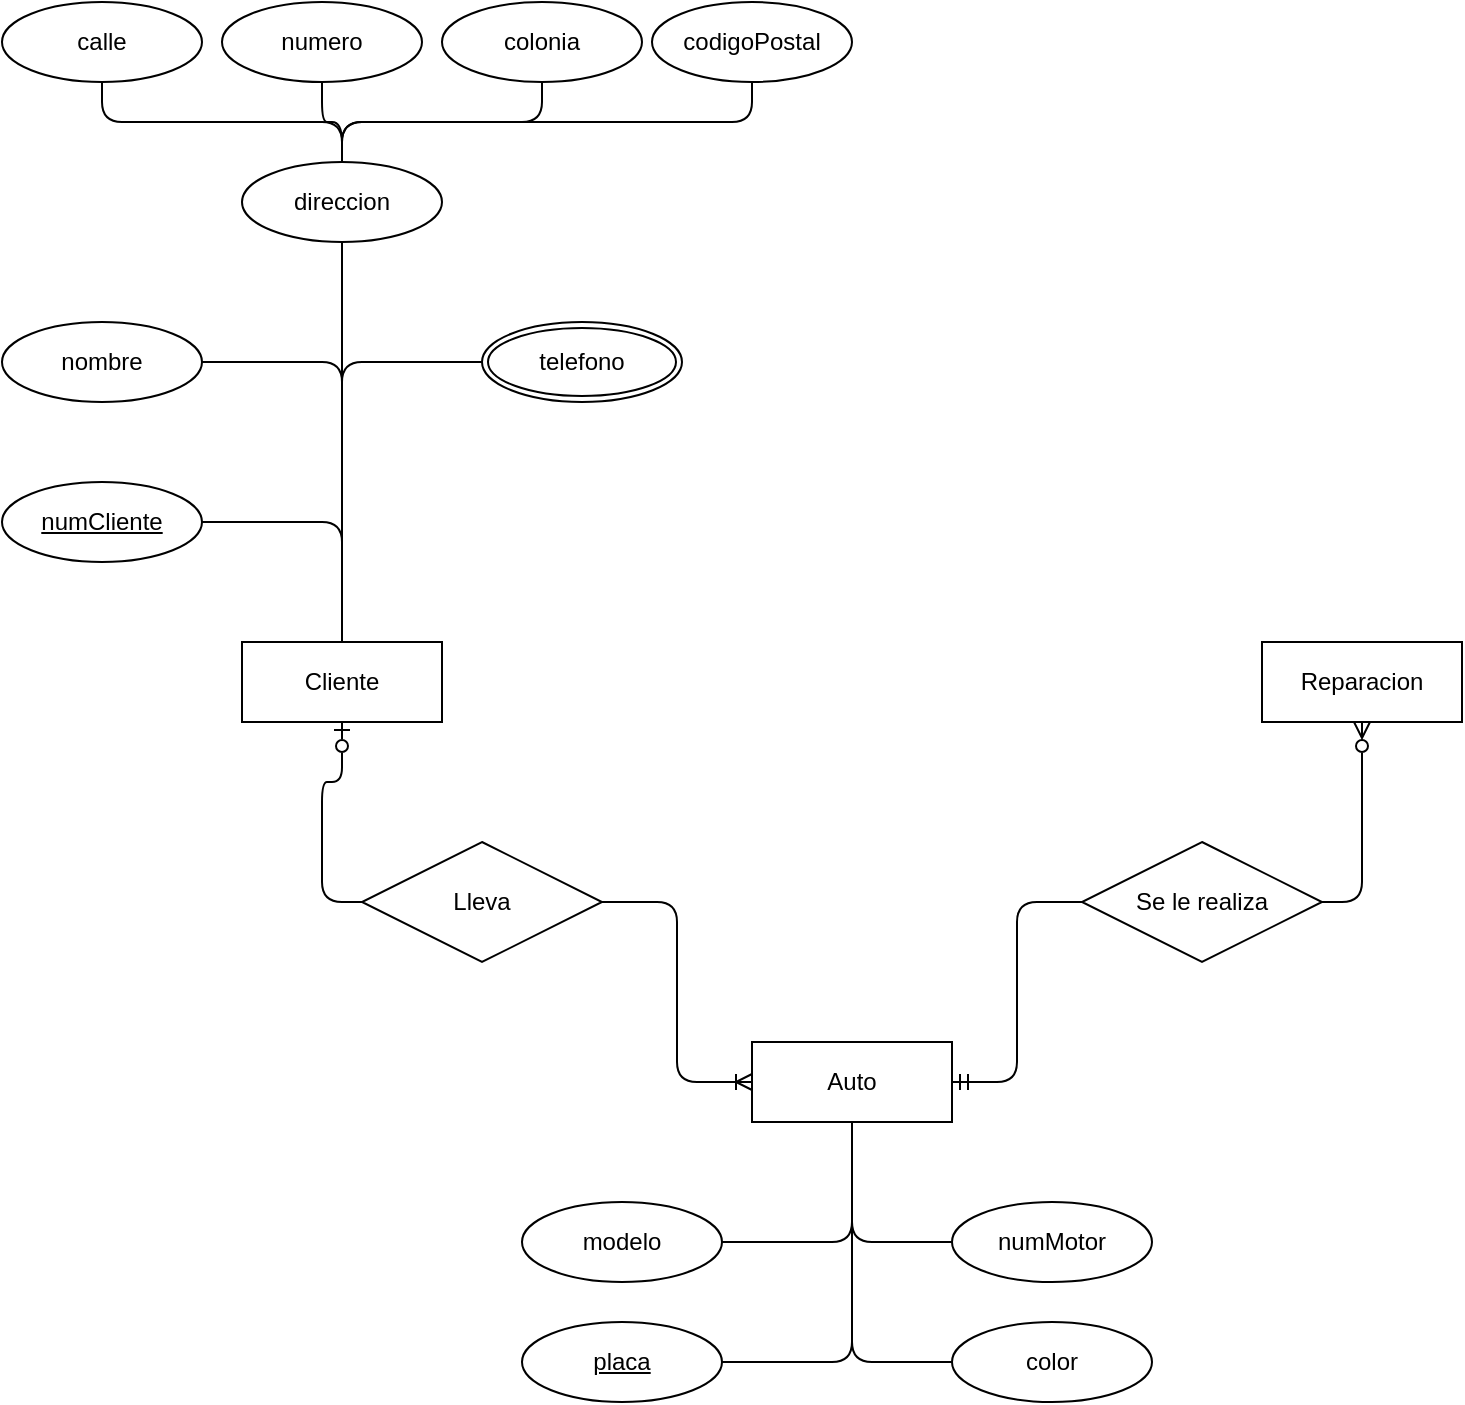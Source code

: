 <mxfile version="24.4.13" type="github">
  <diagram name="Page-1" id="dFoMPFqmiuXSDlFLrBvA">
    <mxGraphModel dx="1434" dy="789" grid="1" gridSize="10" guides="1" tooltips="1" connect="1" arrows="1" fold="1" page="1" pageScale="1" pageWidth="850" pageHeight="1100" math="0" shadow="0">
      <root>
        <mxCell id="0" />
        <mxCell id="1" parent="0" />
        <mxCell id="vuw4ZfPCOJeODHO_FQhW-8" style="edgeStyle=orthogonalEdgeStyle;rounded=1;orthogonalLoop=1;jettySize=auto;html=1;exitX=1;exitY=0.5;exitDx=0;exitDy=0;entryX=0;entryY=0.5;entryDx=0;entryDy=0;endArrow=none;endFill=0;startArrow=ERmandOne;startFill=0;curved=0;" edge="1" parent="1" source="vuw4ZfPCOJeODHO_FQhW-1" target="vuw4ZfPCOJeODHO_FQhW-4">
          <mxGeometry relative="1" as="geometry" />
        </mxCell>
        <mxCell id="vuw4ZfPCOJeODHO_FQhW-30" style="edgeStyle=orthogonalEdgeStyle;rounded=1;orthogonalLoop=1;jettySize=auto;html=1;exitX=0.5;exitY=1;exitDx=0;exitDy=0;entryX=1;entryY=0.5;entryDx=0;entryDy=0;curved=0;endArrow=none;endFill=0;" edge="1" parent="1" source="vuw4ZfPCOJeODHO_FQhW-1" target="vuw4ZfPCOJeODHO_FQhW-29">
          <mxGeometry relative="1" as="geometry" />
        </mxCell>
        <mxCell id="vuw4ZfPCOJeODHO_FQhW-31" style="edgeStyle=orthogonalEdgeStyle;rounded=1;orthogonalLoop=1;jettySize=auto;html=1;exitX=0.5;exitY=1;exitDx=0;exitDy=0;entryX=0;entryY=0.5;entryDx=0;entryDy=0;curved=0;endArrow=none;endFill=0;" edge="1" parent="1" source="vuw4ZfPCOJeODHO_FQhW-1" target="vuw4ZfPCOJeODHO_FQhW-27">
          <mxGeometry relative="1" as="geometry" />
        </mxCell>
        <mxCell id="vuw4ZfPCOJeODHO_FQhW-32" style="edgeStyle=orthogonalEdgeStyle;rounded=1;orthogonalLoop=1;jettySize=auto;html=1;exitX=0.5;exitY=1;exitDx=0;exitDy=0;entryX=1;entryY=0.5;entryDx=0;entryDy=0;curved=0;endArrow=none;endFill=0;" edge="1" parent="1" source="vuw4ZfPCOJeODHO_FQhW-1" target="vuw4ZfPCOJeODHO_FQhW-26">
          <mxGeometry relative="1" as="geometry" />
        </mxCell>
        <mxCell id="vuw4ZfPCOJeODHO_FQhW-33" style="edgeStyle=orthogonalEdgeStyle;rounded=1;orthogonalLoop=1;jettySize=auto;html=1;exitX=0.5;exitY=1;exitDx=0;exitDy=0;entryX=0;entryY=0.5;entryDx=0;entryDy=0;curved=0;endArrow=none;endFill=0;" edge="1" parent="1" source="vuw4ZfPCOJeODHO_FQhW-1" target="vuw4ZfPCOJeODHO_FQhW-28">
          <mxGeometry relative="1" as="geometry" />
        </mxCell>
        <mxCell id="vuw4ZfPCOJeODHO_FQhW-1" value="Auto" style="whiteSpace=wrap;html=1;align=center;" vertex="1" parent="1">
          <mxGeometry x="375" y="560" width="100" height="40" as="geometry" />
        </mxCell>
        <mxCell id="vuw4ZfPCOJeODHO_FQhW-2" value="Reparacion" style="whiteSpace=wrap;html=1;align=center;" vertex="1" parent="1">
          <mxGeometry x="630" y="360" width="100" height="40" as="geometry" />
        </mxCell>
        <mxCell id="vuw4ZfPCOJeODHO_FQhW-6" style="edgeStyle=orthogonalEdgeStyle;rounded=1;orthogonalLoop=1;jettySize=auto;html=1;exitX=0.5;exitY=1;exitDx=0;exitDy=0;entryX=0;entryY=0.5;entryDx=0;entryDy=0;curved=0;startArrow=ERzeroToOne;startFill=0;endArrow=none;endFill=0;" edge="1" parent="1" source="vuw4ZfPCOJeODHO_FQhW-3" target="vuw4ZfPCOJeODHO_FQhW-5">
          <mxGeometry relative="1" as="geometry" />
        </mxCell>
        <mxCell id="vuw4ZfPCOJeODHO_FQhW-18" style="edgeStyle=orthogonalEdgeStyle;rounded=1;orthogonalLoop=1;jettySize=auto;html=1;exitX=0.5;exitY=0;exitDx=0;exitDy=0;entryX=1;entryY=0.5;entryDx=0;entryDy=0;curved=0;endArrow=none;endFill=0;" edge="1" parent="1" source="vuw4ZfPCOJeODHO_FQhW-3" target="vuw4ZfPCOJeODHO_FQhW-10">
          <mxGeometry relative="1" as="geometry" />
        </mxCell>
        <mxCell id="vuw4ZfPCOJeODHO_FQhW-19" style="edgeStyle=orthogonalEdgeStyle;rounded=1;orthogonalLoop=1;jettySize=auto;html=1;exitX=0.5;exitY=0;exitDx=0;exitDy=0;entryX=1;entryY=0.5;entryDx=0;entryDy=0;curved=0;endArrow=none;endFill=0;" edge="1" parent="1" source="vuw4ZfPCOJeODHO_FQhW-3" target="vuw4ZfPCOJeODHO_FQhW-12">
          <mxGeometry relative="1" as="geometry" />
        </mxCell>
        <mxCell id="vuw4ZfPCOJeODHO_FQhW-20" style="edgeStyle=orthogonalEdgeStyle;rounded=1;orthogonalLoop=1;jettySize=auto;html=1;exitX=0.5;exitY=0;exitDx=0;exitDy=0;entryX=0.5;entryY=1;entryDx=0;entryDy=0;curved=0;endArrow=none;endFill=0;" edge="1" parent="1" source="vuw4ZfPCOJeODHO_FQhW-3" target="vuw4ZfPCOJeODHO_FQhW-11">
          <mxGeometry relative="1" as="geometry" />
        </mxCell>
        <mxCell id="vuw4ZfPCOJeODHO_FQhW-21" style="edgeStyle=orthogonalEdgeStyle;rounded=1;orthogonalLoop=1;jettySize=auto;html=1;exitX=0.5;exitY=0;exitDx=0;exitDy=0;entryX=0;entryY=0.5;entryDx=0;entryDy=0;curved=0;endArrow=none;endFill=0;" edge="1" parent="1" source="vuw4ZfPCOJeODHO_FQhW-3" target="vuw4ZfPCOJeODHO_FQhW-13">
          <mxGeometry relative="1" as="geometry" />
        </mxCell>
        <mxCell id="vuw4ZfPCOJeODHO_FQhW-3" value="Cliente" style="whiteSpace=wrap;html=1;align=center;" vertex="1" parent="1">
          <mxGeometry x="120" y="360" width="100" height="40" as="geometry" />
        </mxCell>
        <mxCell id="vuw4ZfPCOJeODHO_FQhW-9" style="edgeStyle=orthogonalEdgeStyle;rounded=1;orthogonalLoop=1;jettySize=auto;html=1;exitX=1;exitY=0.5;exitDx=0;exitDy=0;entryX=0.5;entryY=1;entryDx=0;entryDy=0;endArrow=ERzeroToMany;endFill=0;curved=0;" edge="1" parent="1" source="vuw4ZfPCOJeODHO_FQhW-4" target="vuw4ZfPCOJeODHO_FQhW-2">
          <mxGeometry relative="1" as="geometry" />
        </mxCell>
        <mxCell id="vuw4ZfPCOJeODHO_FQhW-4" value="Se le realiza" style="shape=rhombus;perimeter=rhombusPerimeter;whiteSpace=wrap;html=1;align=center;" vertex="1" parent="1">
          <mxGeometry x="540" y="460" width="120" height="60" as="geometry" />
        </mxCell>
        <mxCell id="vuw4ZfPCOJeODHO_FQhW-7" style="edgeStyle=orthogonalEdgeStyle;rounded=1;orthogonalLoop=1;jettySize=auto;html=1;exitX=1;exitY=0.5;exitDx=0;exitDy=0;entryX=0;entryY=0.5;entryDx=0;entryDy=0;endArrow=ERoneToMany;endFill=0;curved=0;" edge="1" parent="1" source="vuw4ZfPCOJeODHO_FQhW-5" target="vuw4ZfPCOJeODHO_FQhW-1">
          <mxGeometry relative="1" as="geometry" />
        </mxCell>
        <mxCell id="vuw4ZfPCOJeODHO_FQhW-5" value="Lleva" style="shape=rhombus;perimeter=rhombusPerimeter;whiteSpace=wrap;html=1;align=center;" vertex="1" parent="1">
          <mxGeometry x="180" y="460" width="120" height="60" as="geometry" />
        </mxCell>
        <mxCell id="vuw4ZfPCOJeODHO_FQhW-10" value="numCliente" style="ellipse;whiteSpace=wrap;html=1;align=center;fontStyle=4;" vertex="1" parent="1">
          <mxGeometry y="280" width="100" height="40" as="geometry" />
        </mxCell>
        <mxCell id="vuw4ZfPCOJeODHO_FQhW-22" style="edgeStyle=orthogonalEdgeStyle;rounded=1;orthogonalLoop=1;jettySize=auto;html=1;exitX=0.5;exitY=0;exitDx=0;exitDy=0;entryX=0.5;entryY=1;entryDx=0;entryDy=0;curved=0;endArrow=none;endFill=0;" edge="1" parent="1" source="vuw4ZfPCOJeODHO_FQhW-11" target="vuw4ZfPCOJeODHO_FQhW-17">
          <mxGeometry relative="1" as="geometry" />
        </mxCell>
        <mxCell id="vuw4ZfPCOJeODHO_FQhW-23" style="edgeStyle=orthogonalEdgeStyle;rounded=1;orthogonalLoop=1;jettySize=auto;html=1;exitX=0.5;exitY=0;exitDx=0;exitDy=0;entryX=0.5;entryY=1;entryDx=0;entryDy=0;curved=0;endArrow=none;endFill=0;" edge="1" parent="1" source="vuw4ZfPCOJeODHO_FQhW-11" target="vuw4ZfPCOJeODHO_FQhW-16">
          <mxGeometry relative="1" as="geometry" />
        </mxCell>
        <mxCell id="vuw4ZfPCOJeODHO_FQhW-24" style="edgeStyle=orthogonalEdgeStyle;rounded=1;orthogonalLoop=1;jettySize=auto;html=1;exitX=0.5;exitY=0;exitDx=0;exitDy=0;entryX=0.5;entryY=1;entryDx=0;entryDy=0;curved=0;endArrow=none;endFill=0;" edge="1" parent="1" source="vuw4ZfPCOJeODHO_FQhW-11" target="vuw4ZfPCOJeODHO_FQhW-15">
          <mxGeometry relative="1" as="geometry" />
        </mxCell>
        <mxCell id="vuw4ZfPCOJeODHO_FQhW-25" style="edgeStyle=orthogonalEdgeStyle;rounded=1;orthogonalLoop=1;jettySize=auto;html=1;exitX=0.5;exitY=0;exitDx=0;exitDy=0;entryX=0.5;entryY=1;entryDx=0;entryDy=0;curved=0;endArrow=none;endFill=0;" edge="1" parent="1" source="vuw4ZfPCOJeODHO_FQhW-11" target="vuw4ZfPCOJeODHO_FQhW-14">
          <mxGeometry relative="1" as="geometry" />
        </mxCell>
        <mxCell id="vuw4ZfPCOJeODHO_FQhW-11" value="direccion" style="ellipse;whiteSpace=wrap;html=1;align=center;" vertex="1" parent="1">
          <mxGeometry x="120" y="120" width="100" height="40" as="geometry" />
        </mxCell>
        <mxCell id="vuw4ZfPCOJeODHO_FQhW-12" value="nombre" style="ellipse;whiteSpace=wrap;html=1;align=center;" vertex="1" parent="1">
          <mxGeometry y="200" width="100" height="40" as="geometry" />
        </mxCell>
        <mxCell id="vuw4ZfPCOJeODHO_FQhW-13" value="telefono" style="ellipse;shape=doubleEllipse;margin=3;whiteSpace=wrap;html=1;align=center;" vertex="1" parent="1">
          <mxGeometry x="240" y="200" width="100" height="40" as="geometry" />
        </mxCell>
        <mxCell id="vuw4ZfPCOJeODHO_FQhW-14" value="codigoPostal" style="ellipse;whiteSpace=wrap;html=1;align=center;" vertex="1" parent="1">
          <mxGeometry x="325" y="40" width="100" height="40" as="geometry" />
        </mxCell>
        <mxCell id="vuw4ZfPCOJeODHO_FQhW-15" value="colonia" style="ellipse;whiteSpace=wrap;html=1;align=center;" vertex="1" parent="1">
          <mxGeometry x="220" y="40" width="100" height="40" as="geometry" />
        </mxCell>
        <mxCell id="vuw4ZfPCOJeODHO_FQhW-16" value="numero" style="ellipse;whiteSpace=wrap;html=1;align=center;" vertex="1" parent="1">
          <mxGeometry x="110" y="40" width="100" height="40" as="geometry" />
        </mxCell>
        <mxCell id="vuw4ZfPCOJeODHO_FQhW-17" value="calle" style="ellipse;whiteSpace=wrap;html=1;align=center;" vertex="1" parent="1">
          <mxGeometry y="40" width="100" height="40" as="geometry" />
        </mxCell>
        <mxCell id="vuw4ZfPCOJeODHO_FQhW-26" value="placa" style="ellipse;whiteSpace=wrap;html=1;align=center;fontStyle=4;" vertex="1" parent="1">
          <mxGeometry x="260" y="700" width="100" height="40" as="geometry" />
        </mxCell>
        <mxCell id="vuw4ZfPCOJeODHO_FQhW-27" value="numMotor" style="ellipse;whiteSpace=wrap;html=1;align=center;" vertex="1" parent="1">
          <mxGeometry x="475" y="640" width="100" height="40" as="geometry" />
        </mxCell>
        <mxCell id="vuw4ZfPCOJeODHO_FQhW-28" value="color" style="ellipse;whiteSpace=wrap;html=1;align=center;" vertex="1" parent="1">
          <mxGeometry x="475" y="700" width="100" height="40" as="geometry" />
        </mxCell>
        <mxCell id="vuw4ZfPCOJeODHO_FQhW-29" value="modelo" style="ellipse;whiteSpace=wrap;html=1;align=center;" vertex="1" parent="1">
          <mxGeometry x="260" y="640" width="100" height="40" as="geometry" />
        </mxCell>
      </root>
    </mxGraphModel>
  </diagram>
</mxfile>
